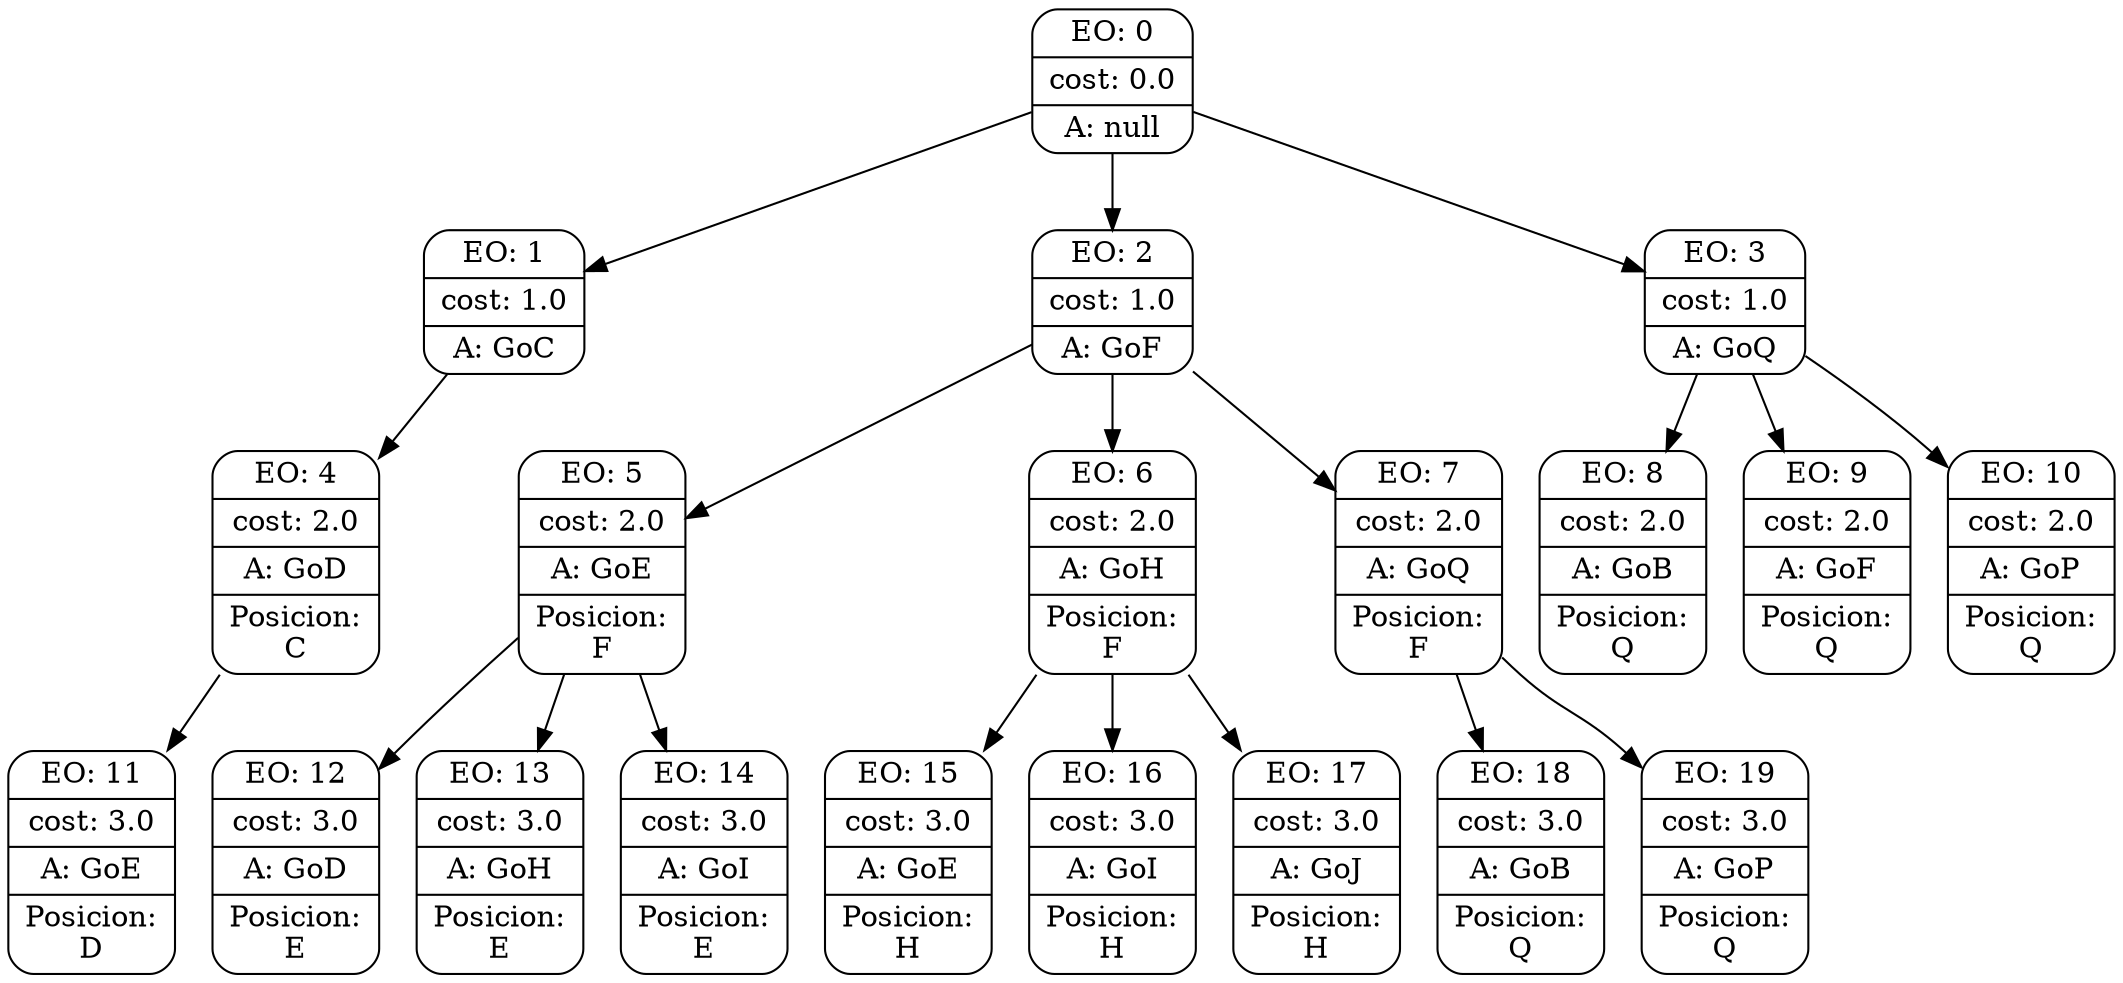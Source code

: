 digraph g {
node [shape = Mrecord];
nodo0[label="{EO: 0|cost: 0.0|A: null}"]
nodo1[label="{EO: 1|cost: 1.0|A: GoC}"]
nodo4[label="{EO: 4|cost: 2.0|A: GoD|Posicion:\nC}"]
nodo11[label="{EO: 11|cost: 3.0|A: GoE|Posicion:\nD}"]

nodo4 -> nodo11;

nodo1 -> nodo4;

nodo0 -> nodo1;
nodo2[label="{EO: 2|cost: 1.0|A: GoF}"]
nodo5[label="{EO: 5|cost: 2.0|A: GoE|Posicion:\nF}"]
nodo12[label="{EO: 12|cost: 3.0|A: GoD|Posicion:\nE}"]

nodo5 -> nodo12;
nodo13[label="{EO: 13|cost: 3.0|A: GoH|Posicion:\nE}"]

nodo5 -> nodo13;
nodo14[label="{EO: 14|cost: 3.0|A: GoI|Posicion:\nE}"]

nodo5 -> nodo14;

nodo2 -> nodo5;
nodo6[label="{EO: 6|cost: 2.0|A: GoH|Posicion:\nF}"]
nodo15[label="{EO: 15|cost: 3.0|A: GoE|Posicion:\nH}"]

nodo6 -> nodo15;
nodo16[label="{EO: 16|cost: 3.0|A: GoI|Posicion:\nH}"]

nodo6 -> nodo16;
nodo17[label="{EO: 17|cost: 3.0|A: GoJ|Posicion:\nH}"]

nodo6 -> nodo17;

nodo2 -> nodo6;
nodo7[label="{EO: 7|cost: 2.0|A: GoQ|Posicion:\nF}"]
nodo18[label="{EO: 18|cost: 3.0|A: GoB|Posicion:\nQ}"]

nodo7 -> nodo18;
nodo19[label="{EO: 19|cost: 3.0|A: GoP|Posicion:\nQ}"]

nodo7 -> nodo19;

nodo2 -> nodo7;

nodo0 -> nodo2;
nodo3[label="{EO: 3|cost: 1.0|A: GoQ}"]
nodo8[label="{EO: 8|cost: 2.0|A: GoB|Posicion:\nQ}"]

nodo3 -> nodo8;
nodo9[label="{EO: 9|cost: 2.0|A: GoF|Posicion:\nQ}"]

nodo3 -> nodo9;
nodo10[label="{EO: 10|cost: 2.0|A: GoP|Posicion:\nQ}"]

nodo3 -> nodo10;

nodo0 -> nodo3;


}